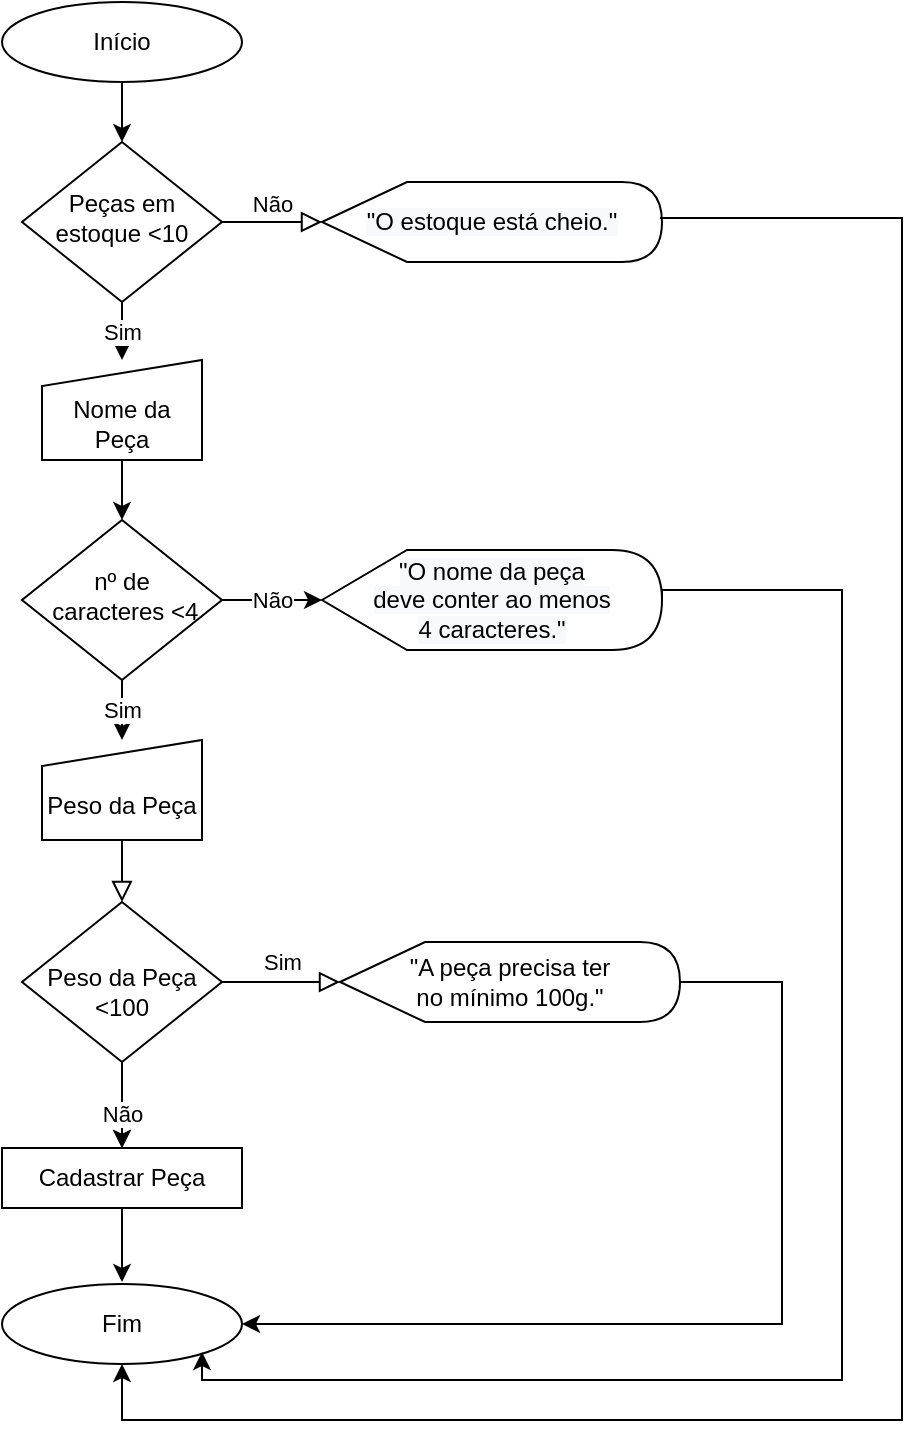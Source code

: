 <mxfile version="20.6.0" type="device"><diagram id="C5RBs43oDa-KdzZeNtuy" name="Page-1"><mxGraphModel dx="1038" dy="579" grid="1" gridSize="10" guides="1" tooltips="1" connect="1" arrows="1" fold="1" page="1" pageScale="1" pageWidth="827" pageHeight="1169" math="0" shadow="0"><root><mxCell id="WIyWlLk6GJQsqaUBKTNV-0"/><mxCell id="WIyWlLk6GJQsqaUBKTNV-1" parent="WIyWlLk6GJQsqaUBKTNV-0"/><mxCell id="WIyWlLk6GJQsqaUBKTNV-2" value="" style="rounded=0;html=1;jettySize=auto;orthogonalLoop=1;fontSize=11;endArrow=block;endFill=0;endSize=8;strokeWidth=1;shadow=0;labelBackgroundColor=none;edgeStyle=orthogonalEdgeStyle;exitX=0.5;exitY=1;exitDx=0;exitDy=0;" parent="WIyWlLk6GJQsqaUBKTNV-1" source="1djF9iu_ff8WxfN-HjEy-6" target="WIyWlLk6GJQsqaUBKTNV-6" edge="1"><mxGeometry relative="1" as="geometry"><mxPoint x="150" y="248" as="sourcePoint"/></mxGeometry></mxCell><mxCell id="WIyWlLk6GJQsqaUBKTNV-5" value="Sim" style="edgeStyle=orthogonalEdgeStyle;rounded=0;html=1;jettySize=auto;orthogonalLoop=1;fontSize=11;endArrow=block;endFill=0;endSize=8;strokeWidth=1;shadow=0;labelBackgroundColor=none;entryX=0;entryY=0.5;entryDx=0;entryDy=0;entryPerimeter=0;exitX=1;exitY=0.5;exitDx=0;exitDy=0;" parent="WIyWlLk6GJQsqaUBKTNV-1" source="WIyWlLk6GJQsqaUBKTNV-6" target="1djF9iu_ff8WxfN-HjEy-14" edge="1"><mxGeometry y="10" relative="1" as="geometry"><mxPoint as="offset"/><mxPoint x="270" y="520" as="sourcePoint"/><mxPoint x="329" y="520" as="targetPoint"/></mxGeometry></mxCell><mxCell id="WIyWlLk6GJQsqaUBKTNV-6" value="&lt;br&gt;Peso da Peça &amp;lt;100" style="rhombus;whiteSpace=wrap;html=1;shadow=0;fontFamily=Helvetica;fontSize=12;align=center;strokeWidth=1;spacing=6;spacingTop=-4;" parent="WIyWlLk6GJQsqaUBKTNV-1" vertex="1"><mxGeometry x="170" y="491" width="100" height="80" as="geometry"/></mxCell><mxCell id="WIyWlLk6GJQsqaUBKTNV-9" value="Não" style="edgeStyle=orthogonalEdgeStyle;rounded=0;html=1;jettySize=auto;orthogonalLoop=1;fontSize=11;endArrow=block;endFill=0;endSize=8;strokeWidth=1;shadow=0;labelBackgroundColor=none;" parent="WIyWlLk6GJQsqaUBKTNV-1" source="WIyWlLk6GJQsqaUBKTNV-10" edge="1"><mxGeometry y="10" relative="1" as="geometry"><mxPoint as="offset"/><mxPoint x="320" y="151" as="targetPoint"/></mxGeometry></mxCell><mxCell id="1djF9iu_ff8WxfN-HjEy-24" value="Sim" style="edgeStyle=orthogonalEdgeStyle;rounded=0;orthogonalLoop=1;jettySize=auto;html=1;exitX=0.5;exitY=1;exitDx=0;exitDy=0;" edge="1" parent="WIyWlLk6GJQsqaUBKTNV-1" source="WIyWlLk6GJQsqaUBKTNV-10" target="1djF9iu_ff8WxfN-HjEy-4"><mxGeometry relative="1" as="geometry"/></mxCell><mxCell id="WIyWlLk6GJQsqaUBKTNV-10" value="Peças em estoque &amp;lt;10" style="rhombus;whiteSpace=wrap;html=1;shadow=0;fontFamily=Helvetica;fontSize=12;align=center;strokeWidth=1;spacing=6;spacingTop=-4;" parent="WIyWlLk6GJQsqaUBKTNV-1" vertex="1"><mxGeometry x="170" y="111" width="100" height="80" as="geometry"/></mxCell><mxCell id="1djF9iu_ff8WxfN-HjEy-0" value="Início" style="ellipse;whiteSpace=wrap;html=1;" vertex="1" parent="WIyWlLk6GJQsqaUBKTNV-1"><mxGeometry x="160" y="41" width="120" height="40" as="geometry"/></mxCell><mxCell id="1djF9iu_ff8WxfN-HjEy-1" value="Fim" style="ellipse;whiteSpace=wrap;html=1;" vertex="1" parent="WIyWlLk6GJQsqaUBKTNV-1"><mxGeometry x="160" y="682" width="120" height="40" as="geometry"/></mxCell><mxCell id="1djF9iu_ff8WxfN-HjEy-3" value="" style="endArrow=classic;html=1;rounded=0;exitX=0.5;exitY=1;exitDx=0;exitDy=0;entryX=0.5;entryY=0;entryDx=0;entryDy=0;" edge="1" parent="WIyWlLk6GJQsqaUBKTNV-1" source="1djF9iu_ff8WxfN-HjEy-0" target="WIyWlLk6GJQsqaUBKTNV-10"><mxGeometry width="50" height="50" relative="1" as="geometry"><mxPoint x="390" y="311" as="sourcePoint"/><mxPoint x="220" y="111" as="targetPoint"/></mxGeometry></mxCell><mxCell id="1djF9iu_ff8WxfN-HjEy-25" style="edgeStyle=orthogonalEdgeStyle;rounded=0;orthogonalLoop=1;jettySize=auto;html=1;exitX=0.5;exitY=1;exitDx=0;exitDy=0;entryX=0.5;entryY=0;entryDx=0;entryDy=0;" edge="1" parent="WIyWlLk6GJQsqaUBKTNV-1" source="1djF9iu_ff8WxfN-HjEy-4" target="1djF9iu_ff8WxfN-HjEy-10"><mxGeometry relative="1" as="geometry"/></mxCell><mxCell id="1djF9iu_ff8WxfN-HjEy-4" value="&lt;br&gt;Nome da Peça" style="shape=manualInput;whiteSpace=wrap;html=1;size=13;" vertex="1" parent="WIyWlLk6GJQsqaUBKTNV-1"><mxGeometry x="180" y="220" width="80" height="50" as="geometry"/></mxCell><mxCell id="1djF9iu_ff8WxfN-HjEy-6" value="&lt;br&gt;Peso&amp;nbsp;da Peça" style="shape=manualInput;whiteSpace=wrap;html=1;size=13;" vertex="1" parent="WIyWlLk6GJQsqaUBKTNV-1"><mxGeometry x="180" y="410" width="80" height="50" as="geometry"/></mxCell><mxCell id="1djF9iu_ff8WxfN-HjEy-21" value="" style="edgeStyle=orthogonalEdgeStyle;rounded=0;orthogonalLoop=1;jettySize=auto;html=1;exitX=0.5;exitY=1;exitDx=0;exitDy=0;" edge="1" parent="WIyWlLk6GJQsqaUBKTNV-1" source="WIyWlLk6GJQsqaUBKTNV-6" target="1djF9iu_ff8WxfN-HjEy-18"><mxGeometry relative="1" as="geometry"><mxPoint x="220" y="578" as="sourcePoint"/></mxGeometry></mxCell><mxCell id="1djF9iu_ff8WxfN-HjEy-26" value="Não" style="edgeStyle=orthogonalEdgeStyle;rounded=0;orthogonalLoop=1;jettySize=auto;html=1;" edge="1" parent="WIyWlLk6GJQsqaUBKTNV-1" source="1djF9iu_ff8WxfN-HjEy-10" target="1djF9iu_ff8WxfN-HjEy-12"><mxGeometry relative="1" as="geometry"/></mxCell><mxCell id="1djF9iu_ff8WxfN-HjEy-28" style="edgeStyle=orthogonalEdgeStyle;rounded=0;orthogonalLoop=1;jettySize=auto;html=1;exitX=0.5;exitY=1;exitDx=0;exitDy=0;" edge="1" parent="WIyWlLk6GJQsqaUBKTNV-1" source="1djF9iu_ff8WxfN-HjEy-10"><mxGeometry relative="1" as="geometry"><mxPoint x="220" y="380" as="targetPoint"/></mxGeometry></mxCell><mxCell id="1djF9iu_ff8WxfN-HjEy-29" value="Sim" style="edgeStyle=orthogonalEdgeStyle;rounded=0;orthogonalLoop=1;jettySize=auto;html=1;exitX=0.5;exitY=1;exitDx=0;exitDy=0;" edge="1" parent="WIyWlLk6GJQsqaUBKTNV-1" source="1djF9iu_ff8WxfN-HjEy-10" target="1djF9iu_ff8WxfN-HjEy-6"><mxGeometry relative="1" as="geometry"/></mxCell><mxCell id="1djF9iu_ff8WxfN-HjEy-10" value="nº de&lt;br&gt;&amp;nbsp;caracteres &amp;lt;4" style="rhombus;whiteSpace=wrap;html=1;shadow=0;fontFamily=Helvetica;fontSize=12;align=center;strokeWidth=1;spacing=6;spacingTop=-4;" vertex="1" parent="WIyWlLk6GJQsqaUBKTNV-1"><mxGeometry x="170" y="300" width="100" height="80" as="geometry"/></mxCell><mxCell id="1djF9iu_ff8WxfN-HjEy-12" value="&lt;span style=&quot;color: rgb(0, 0, 0); font-family: Helvetica; font-size: 12px; font-style: normal; font-variant-ligatures: normal; font-variant-caps: normal; font-weight: 400; letter-spacing: normal; orphans: 2; text-align: center; text-indent: 0px; text-transform: none; widows: 2; word-spacing: 0px; -webkit-text-stroke-width: 0px; background-color: rgb(248, 249, 250); text-decoration-thickness: initial; text-decoration-style: initial; text-decoration-color: initial; float: none; display: inline !important;&quot;&gt;&quot;O nome da peça &lt;br&gt;deve conter ao menos &lt;br&gt;4 caracteres.&quot;&lt;/span&gt;" style="shape=display;whiteSpace=wrap;html=1;" vertex="1" parent="WIyWlLk6GJQsqaUBKTNV-1"><mxGeometry x="320" y="315" width="170" height="50" as="geometry"/></mxCell><mxCell id="1djF9iu_ff8WxfN-HjEy-13" value="&lt;span style=&quot;color: rgb(0, 0, 0); font-family: Helvetica; font-size: 12px; font-style: normal; font-variant-ligatures: normal; font-variant-caps: normal; font-weight: 400; letter-spacing: normal; orphans: 2; text-align: center; text-indent: 0px; text-transform: none; widows: 2; word-spacing: 0px; -webkit-text-stroke-width: 0px; background-color: rgb(248, 249, 250); text-decoration-thickness: initial; text-decoration-style: initial; text-decoration-color: initial; float: none; display: inline !important;&quot;&gt;&quot;O estoque está cheio.&quot;&lt;/span&gt;" style="shape=display;whiteSpace=wrap;html=1;" vertex="1" parent="WIyWlLk6GJQsqaUBKTNV-1"><mxGeometry x="320" y="131" width="170" height="40" as="geometry"/></mxCell><mxCell id="1djF9iu_ff8WxfN-HjEy-14" value="&quot;A peça precisa ter &lt;br&gt;no mínimo 100g.&quot;" style="shape=display;whiteSpace=wrap;html=1;" vertex="1" parent="WIyWlLk6GJQsqaUBKTNV-1"><mxGeometry x="329" y="511" width="170" height="40" as="geometry"/></mxCell><mxCell id="1djF9iu_ff8WxfN-HjEy-15" value="" style="edgeStyle=segmentEdgeStyle;endArrow=classic;html=1;rounded=0;exitX=1;exitY=0.5;exitDx=0;exitDy=0;exitPerimeter=0;" edge="1" parent="WIyWlLk6GJQsqaUBKTNV-1" source="1djF9iu_ff8WxfN-HjEy-12"><mxGeometry width="50" height="50" relative="1" as="geometry"><mxPoint x="490" y="330" as="sourcePoint"/><mxPoint x="260" y="716" as="targetPoint"/><Array as="points"><mxPoint x="490" y="335"/><mxPoint x="580" y="335"/><mxPoint x="580" y="730"/><mxPoint x="260" y="730"/></Array></mxGeometry></mxCell><mxCell id="1djF9iu_ff8WxfN-HjEy-16" value="" style="edgeStyle=segmentEdgeStyle;endArrow=classic;html=1;rounded=0;entryX=0.5;entryY=1;entryDx=0;entryDy=0;" edge="1" parent="WIyWlLk6GJQsqaUBKTNV-1" target="1djF9iu_ff8WxfN-HjEy-1"><mxGeometry width="50" height="50" relative="1" as="geometry"><mxPoint x="489" y="149" as="sourcePoint"/><mxPoint x="238" y="449.079" as="targetPoint"/><Array as="points"><mxPoint x="610" y="149"/><mxPoint x="610" y="750"/><mxPoint x="220" y="750"/></Array></mxGeometry></mxCell><mxCell id="1djF9iu_ff8WxfN-HjEy-17" value="" style="edgeStyle=segmentEdgeStyle;endArrow=classic;html=1;rounded=0;entryX=1;entryY=0.5;entryDx=0;entryDy=0;exitX=1;exitY=0.5;exitDx=0;exitDy=0;exitPerimeter=0;" edge="1" parent="WIyWlLk6GJQsqaUBKTNV-1" source="1djF9iu_ff8WxfN-HjEy-14" target="1djF9iu_ff8WxfN-HjEy-1"><mxGeometry width="50" height="50" relative="1" as="geometry"><mxPoint x="520" y="536" as="sourcePoint"/><mxPoint x="243" y="796" as="targetPoint"/><Array as="points"><mxPoint x="550" y="531"/><mxPoint x="550" y="702"/></Array></mxGeometry></mxCell><mxCell id="1djF9iu_ff8WxfN-HjEy-18" value="Cadastrar Peça" style="rounded=0;whiteSpace=wrap;html=1;" vertex="1" parent="WIyWlLk6GJQsqaUBKTNV-1"><mxGeometry x="160" y="614" width="120" height="30" as="geometry"/></mxCell><mxCell id="1djF9iu_ff8WxfN-HjEy-19" value="Não" style="endArrow=classic;html=1;rounded=0;entryX=0.5;entryY=0;entryDx=0;entryDy=0;" edge="1" parent="WIyWlLk6GJQsqaUBKTNV-1" target="1djF9iu_ff8WxfN-HjEy-18"><mxGeometry width="50" height="50" relative="1" as="geometry"><mxPoint x="220" y="580" as="sourcePoint"/><mxPoint x="430" y="496" as="targetPoint"/></mxGeometry></mxCell><mxCell id="1djF9iu_ff8WxfN-HjEy-20" value="" style="endArrow=classic;html=1;rounded=0;exitX=0.5;exitY=1;exitDx=0;exitDy=0;" edge="1" parent="WIyWlLk6GJQsqaUBKTNV-1" source="1djF9iu_ff8WxfN-HjEy-18"><mxGeometry width="50" height="50" relative="1" as="geometry"><mxPoint x="230" y="591" as="sourcePoint"/><mxPoint x="220" y="681" as="targetPoint"/></mxGeometry></mxCell></root></mxGraphModel></diagram></mxfile>